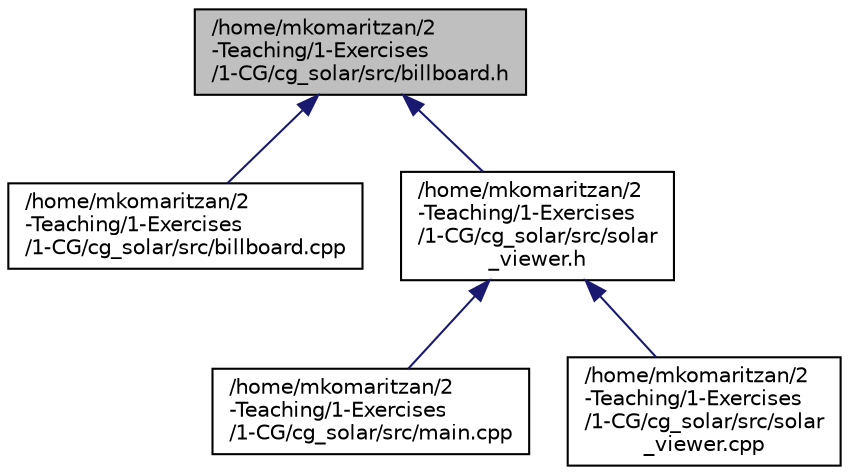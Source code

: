 digraph "/home/mkomaritzan/2-Teaching/1-Exercises/1-CG/cg_solar/src/billboard.h"
{
  edge [fontname="Helvetica",fontsize="10",labelfontname="Helvetica",labelfontsize="10"];
  node [fontname="Helvetica",fontsize="10",shape=record];
  Node6 [label="/home/mkomaritzan/2\l-Teaching/1-Exercises\l/1-CG/cg_solar/src/billboard.h",height=0.2,width=0.4,color="black", fillcolor="grey75", style="filled", fontcolor="black"];
  Node6 -> Node7 [dir="back",color="midnightblue",fontsize="10",style="solid",fontname="Helvetica"];
  Node7 [label="/home/mkomaritzan/2\l-Teaching/1-Exercises\l/1-CG/cg_solar/src/billboard.cpp",height=0.2,width=0.4,color="black", fillcolor="white", style="filled",URL="$billboard_8cpp.html"];
  Node6 -> Node8 [dir="back",color="midnightblue",fontsize="10",style="solid",fontname="Helvetica"];
  Node8 [label="/home/mkomaritzan/2\l-Teaching/1-Exercises\l/1-CG/cg_solar/src/solar\l_viewer.h",height=0.2,width=0.4,color="black", fillcolor="white", style="filled",URL="$solar__viewer_8h.html"];
  Node8 -> Node9 [dir="back",color="midnightblue",fontsize="10",style="solid",fontname="Helvetica"];
  Node9 [label="/home/mkomaritzan/2\l-Teaching/1-Exercises\l/1-CG/cg_solar/src/main.cpp",height=0.2,width=0.4,color="black", fillcolor="white", style="filled",URL="$main_8cpp.html"];
  Node8 -> Node10 [dir="back",color="midnightblue",fontsize="10",style="solid",fontname="Helvetica"];
  Node10 [label="/home/mkomaritzan/2\l-Teaching/1-Exercises\l/1-CG/cg_solar/src/solar\l_viewer.cpp",height=0.2,width=0.4,color="black", fillcolor="white", style="filled",URL="$solar__viewer_8cpp.html"];
}

